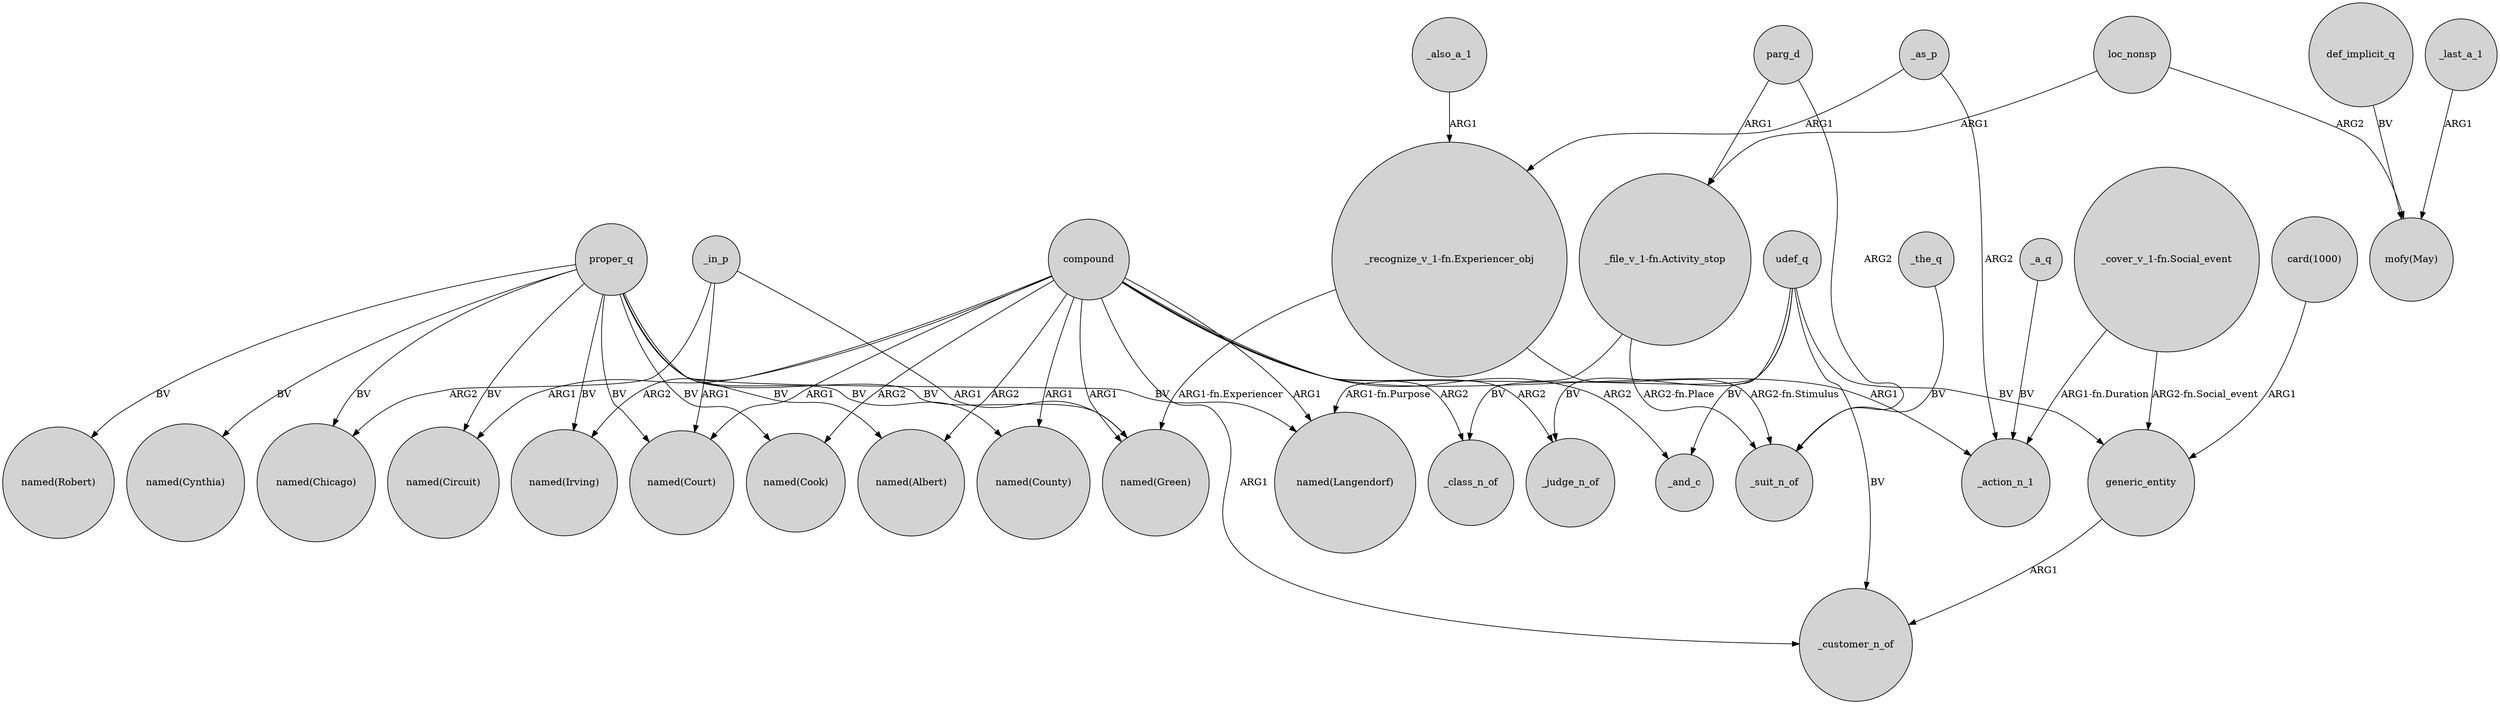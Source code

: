 digraph {
	node [shape=circle style=filled]
	proper_q -> "named(Albert)" [label=BV]
	"_file_v_1-fn.Activity_stop" -> "named(Langendorf)" [label="ARG1-fn.Purpose"]
	"_recognize_v_1-fn.Experiencer_obj" -> "named(Green)" [label="ARG1-fn.Experiencer"]
	_in_p -> "named(Chicago)" [label=ARG2]
	loc_nonsp -> "mofy(May)" [label=ARG2]
	_a_q -> _action_n_1 [label=BV]
	"_file_v_1-fn.Activity_stop" -> _suit_n_of [label="ARG2-fn.Place"]
	proper_q -> "named(Cook)" [label=BV]
	compound -> _class_n_of [label=ARG2]
	compound -> "named(Albert)" [label=ARG2]
	def_implicit_q -> "mofy(May)" [label=BV]
	proper_q -> "named(Langendorf)" [label=BV]
	_last_a_1 -> "mofy(May)" [label=ARG1]
	_as_p -> "_recognize_v_1-fn.Experiencer_obj" [label=ARG1]
	compound -> "named(Irving)" [label=ARG2]
	udef_q -> _and_c [label=BV]
	"_recognize_v_1-fn.Experiencer_obj" -> _suit_n_of [label="ARG2-fn.Stimulus"]
	compound -> _customer_n_of [label=ARG1]
	proper_q -> "named(Circuit)" [label=BV]
	compound -> _and_c [label=ARG2]
	udef_q -> generic_entity [label=BV]
	generic_entity -> _customer_n_of [label=ARG1]
	udef_q -> _judge_n_of [label=BV]
	"_cover_v_1-fn.Social_event" -> generic_entity [label="ARG2-fn.Social_event"]
	compound -> _action_n_1 [label=ARG1]
	compound -> "named(Green)" [label=ARG1]
	proper_q -> "named(Court)" [label=BV]
	compound -> "named(Cook)" [label=ARG2]
	proper_q -> "named(Chicago)" [label=BV]
	_in_p -> "named(Court)" [label=ARG1]
	_in_p -> "named(Green)" [label=ARG1]
	parg_d -> "_file_v_1-fn.Activity_stop" [label=ARG1]
	parg_d -> _suit_n_of [label=ARG2]
	compound -> "named(Circuit)" [label=ARG1]
	proper_q -> "named(Irving)" [label=BV]
	udef_q -> _customer_n_of [label=BV]
	proper_q -> "named(Robert)" [label=BV]
	compound -> "named(County)" [label=ARG1]
	udef_q -> _class_n_of [label=BV]
	compound -> "named(Langendorf)" [label=ARG1]
	"card(1000)" -> generic_entity [label=ARG1]
	proper_q -> "named(Cynthia)" [label=BV]
	_as_p -> _action_n_1 [label=ARG2]
	loc_nonsp -> "_file_v_1-fn.Activity_stop" [label=ARG1]
	compound -> "named(Court)" [label=ARG1]
	"_cover_v_1-fn.Social_event" -> _action_n_1 [label="ARG1-fn.Duration"]
	_the_q -> _suit_n_of [label=BV]
	proper_q -> "named(County)" [label=BV]
	proper_q -> "named(Green)" [label=BV]
	_also_a_1 -> "_recognize_v_1-fn.Experiencer_obj" [label=ARG1]
	compound -> _judge_n_of [label=ARG2]
}
